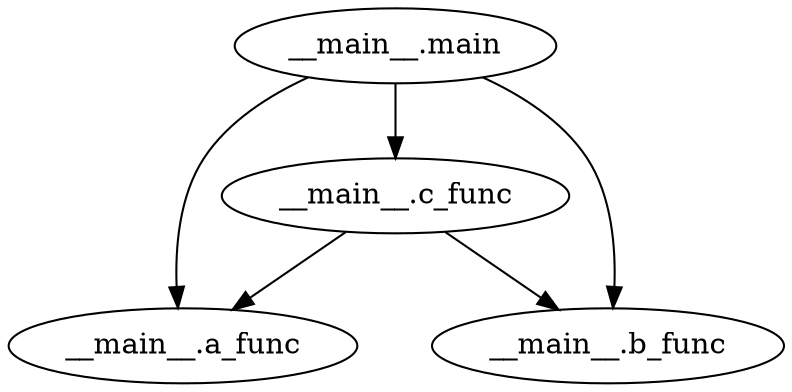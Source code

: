 // The Round Table
digraph "round-table" {
	26 [label="__main__.main"]
	0 [label="__main__.a_func"]
	26 -> 0
	3 [label="__main__.b_func"]
	26 -> 3
	12 [label="__main__.c_func"]
	3 [label="__main__.b_func"]
	12 -> 3
	0 [label="__main__.a_func"]
	12 -> 0
	26 -> 12
}
